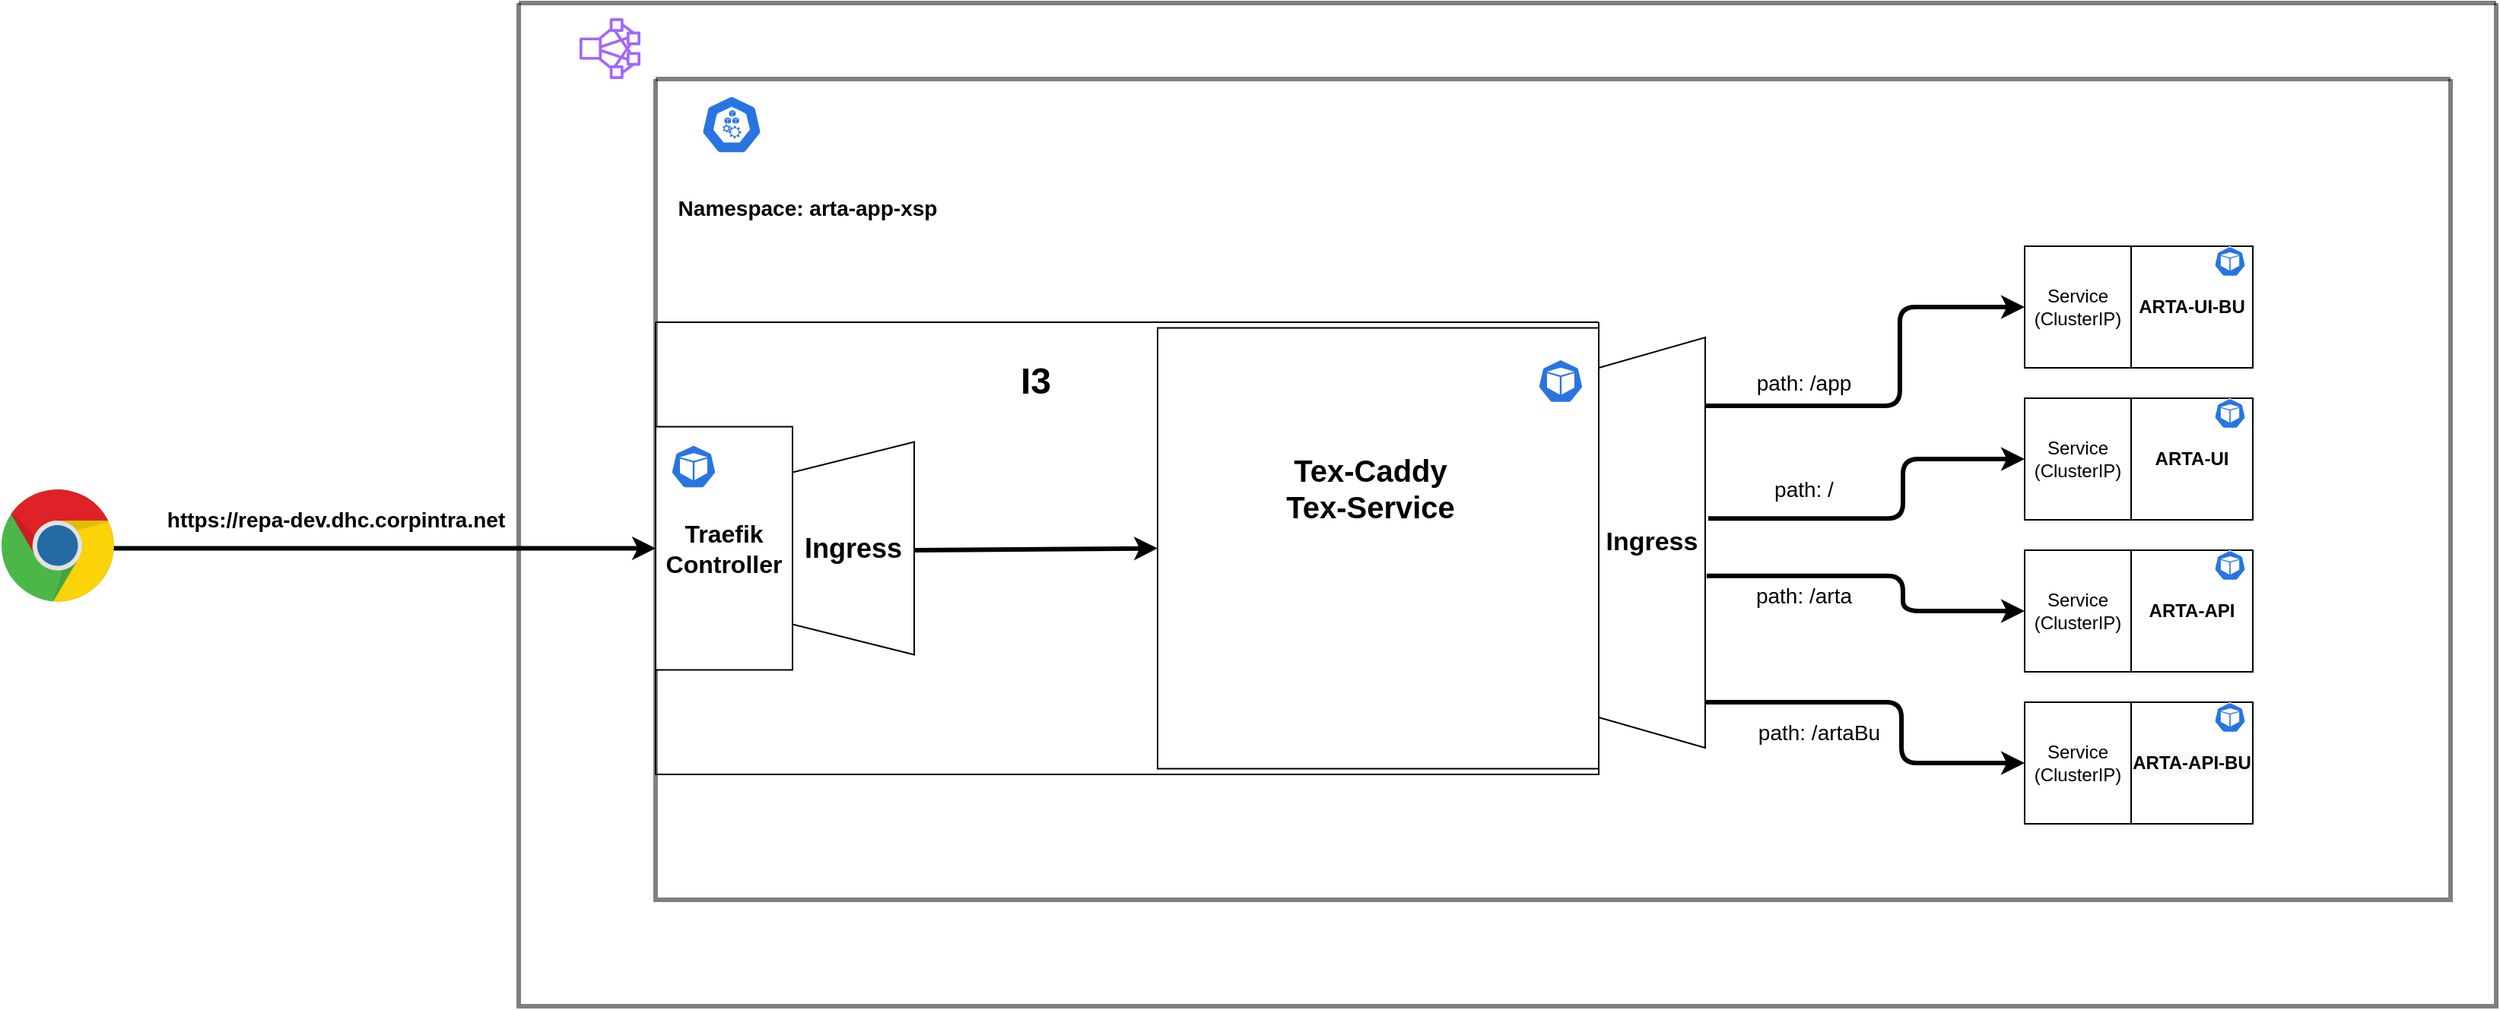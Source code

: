 <mxfile version="15.5.5" type="github" pages="2">
  <diagram id="NoRRGFk3xaIVJdIa8S_9" name="Page-1">
    <mxGraphModel dx="1955" dy="934" grid="1" gridSize="10" guides="1" tooltips="1" connect="1" arrows="1" fold="1" page="1" pageScale="1" pageWidth="1100" pageHeight="1700" math="0" shadow="0">
      <root>
        <mxCell id="KOQOTGZPTuCLEAgM73mw-0" />
        <mxCell id="KOQOTGZPTuCLEAgM73mw-1" parent="KOQOTGZPTuCLEAgM73mw-0" />
        <mxCell id="mtjGMdIXt-amCV8N5kMg-0" value="" style="swimlane;startSize=0;strokeWidth=3;opacity=50;" parent="KOQOTGZPTuCLEAgM73mw-1" vertex="1">
          <mxGeometry x="530" y="820" width="1300" height="660" as="geometry">
            <mxRectangle x="320" y="-30" width="50" height="40" as="alternateBounds" />
          </mxGeometry>
        </mxCell>
        <mxCell id="mtjGMdIXt-amCV8N5kMg-1" value="POD" style="text;html=1;strokeColor=none;fillColor=none;align=center;verticalAlign=middle;whiteSpace=wrap;rounded=0;opacity=50;" parent="mtjGMdIXt-amCV8N5kMg-0" vertex="1">
          <mxGeometry x="1060" y="380" width="40" height="20" as="geometry" />
        </mxCell>
        <mxCell id="mtjGMdIXt-amCV8N5kMg-2" value="" style="swimlane;startSize=0;strokeWidth=3;opacity=50;" parent="mtjGMdIXt-amCV8N5kMg-0" vertex="1">
          <mxGeometry x="90" y="50" width="1180" height="540" as="geometry" />
        </mxCell>
        <mxCell id="mtjGMdIXt-amCV8N5kMg-3" value="&lt;b style=&quot;font-size: 17px&quot;&gt;&lt;span&gt;Ingress&lt;/span&gt;&lt;/b&gt;" style="shape=trapezoid;perimeter=trapezoidPerimeter;whiteSpace=wrap;html=1;fixedSize=1;direction=north;" parent="mtjGMdIXt-amCV8N5kMg-2" vertex="1">
          <mxGeometry x="620" y="170" width="70" height="270" as="geometry" />
        </mxCell>
        <mxCell id="mtjGMdIXt-amCV8N5kMg-4" value="&lt;b&gt;&lt;font style=&quot;font-size: 12px&quot;&gt;ARTA-UI&lt;/font&gt;&lt;/b&gt;" style="whiteSpace=wrap;html=1;aspect=fixed;" parent="mtjGMdIXt-amCV8N5kMg-2" vertex="1">
          <mxGeometry x="970" y="210" width="80" height="80" as="geometry" />
        </mxCell>
        <mxCell id="mtjGMdIXt-amCV8N5kMg-5" value="&lt;span&gt;Service&lt;/span&gt;&lt;br&gt;&lt;span&gt;(ClusterIP)&lt;/span&gt;" style="rounded=0;whiteSpace=wrap;html=1;" parent="mtjGMdIXt-amCV8N5kMg-2" vertex="1">
          <mxGeometry x="900" y="210" width="70" height="80" as="geometry" />
        </mxCell>
        <mxCell id="mtjGMdIXt-amCV8N5kMg-6" value="Service&lt;br&gt;(ClusterIP)" style="rounded=0;whiteSpace=wrap;html=1;" parent="mtjGMdIXt-amCV8N5kMg-2" vertex="1">
          <mxGeometry x="900" y="310" width="70" height="80" as="geometry" />
        </mxCell>
        <mxCell id="mtjGMdIXt-amCV8N5kMg-8" value="" style="edgeStyle=elbowEdgeStyle;elbow=horizontal;endArrow=classic;html=1;strokeWidth=3;entryX=0;entryY=0.5;entryDx=0;entryDy=0;exitX=0.419;exitY=1.014;exitDx=0;exitDy=0;exitPerimeter=0;" parent="mtjGMdIXt-amCV8N5kMg-2" source="mtjGMdIXt-amCV8N5kMg-3" target="mtjGMdIXt-amCV8N5kMg-6" edge="1">
          <mxGeometry width="50" height="50" relative="1" as="geometry">
            <mxPoint x="190" y="310" as="sourcePoint" />
            <mxPoint x="190" y="270" as="targetPoint" />
            <Array as="points">
              <mxPoint x="820" y="340" />
            </Array>
          </mxGeometry>
        </mxCell>
        <mxCell id="mtjGMdIXt-amCV8N5kMg-9" value="" style="edgeStyle=elbowEdgeStyle;elbow=horizontal;endArrow=classic;html=1;strokeWidth=3;entryX=0;entryY=0.5;entryDx=0;entryDy=0;exitX=0.559;exitY=1.029;exitDx=0;exitDy=0;exitPerimeter=0;" parent="mtjGMdIXt-amCV8N5kMg-2" source="mtjGMdIXt-amCV8N5kMg-3" target="mtjGMdIXt-amCV8N5kMg-5" edge="1">
          <mxGeometry width="50" height="50" relative="1" as="geometry">
            <mxPoint x="-290" y="250" as="sourcePoint" />
            <mxPoint x="-240" y="200" as="targetPoint" />
            <Array as="points">
              <mxPoint x="820" y="210" />
            </Array>
          </mxGeometry>
        </mxCell>
        <mxCell id="mtjGMdIXt-amCV8N5kMg-15" value="&lt;font style=&quot;font-size: 14px&quot;&gt;&lt;b&gt;Namespace: arta-app-xsp&lt;/b&gt;&lt;/font&gt;" style="text;html=1;strokeColor=none;fillColor=none;align=center;verticalAlign=middle;whiteSpace=wrap;rounded=0;" parent="mtjGMdIXt-amCV8N5kMg-2" vertex="1">
          <mxGeometry x="-10" y="70" width="220" height="30" as="geometry" />
        </mxCell>
        <mxCell id="mtjGMdIXt-amCV8N5kMg-22" value="" style="html=1;dashed=0;whitespace=wrap;fillColor=#2875E2;strokeColor=#ffffff;points=[[0.005,0.63,0],[0.1,0.2,0],[0.9,0.2,0],[0.5,0,0],[0.995,0.63,0],[0.72,0.99,0],[0.5,1,0],[0.28,0.99,0]];shape=mxgraph.kubernetes.icon;prIcon=node" parent="mtjGMdIXt-amCV8N5kMg-2" vertex="1">
          <mxGeometry x="30" y="10" width="40" height="40" as="geometry" />
        </mxCell>
        <mxCell id="mtjGMdIXt-amCV8N5kMg-24" value="&lt;font style=&quot;font-size: 14px&quot;&gt;path: /arta&lt;/font&gt;" style="text;html=1;strokeColor=none;fillColor=none;align=center;verticalAlign=middle;whiteSpace=wrap;rounded=0;" parent="mtjGMdIXt-amCV8N5kMg-2" vertex="1">
          <mxGeometry x="720" y="330" width="70" height="20" as="geometry" />
        </mxCell>
        <mxCell id="mtjGMdIXt-amCV8N5kMg-26" value="&lt;font style=&quot;font-size: 14px&quot;&gt;path: /&lt;/font&gt;" style="text;html=1;strokeColor=none;fillColor=none;align=center;verticalAlign=middle;whiteSpace=wrap;rounded=0;" parent="mtjGMdIXt-amCV8N5kMg-2" vertex="1">
          <mxGeometry x="720" y="260" width="70" height="20" as="geometry" />
        </mxCell>
        <mxCell id="mtjGMdIXt-amCV8N5kMg-7" value="&lt;b&gt;&lt;font style=&quot;font-size: 12px&quot;&gt;ARTA-API&lt;/font&gt;&lt;/b&gt;" style="whiteSpace=wrap;html=1;aspect=fixed;" parent="mtjGMdIXt-amCV8N5kMg-2" vertex="1">
          <mxGeometry x="970" y="310" width="80" height="80" as="geometry" />
        </mxCell>
        <mxCell id="NjgUl1H5gCtT-oJemDtV-1" value="&lt;b&gt;&lt;font style=&quot;font-size: 12px&quot;&gt;ARTA-UI-BU&lt;/font&gt;&lt;/b&gt;" style="whiteSpace=wrap;html=1;aspect=fixed;" vertex="1" parent="mtjGMdIXt-amCV8N5kMg-2">
          <mxGeometry x="970" y="110" width="80" height="80" as="geometry" />
        </mxCell>
        <mxCell id="NjgUl1H5gCtT-oJemDtV-2" value="&lt;b style=&quot;color: rgb(0 , 0 , 0) ; font-family: &amp;#34;helvetica&amp;#34; ; font-size: 12px ; font-style: normal ; letter-spacing: normal ; text-align: center ; text-indent: 0px ; text-transform: none ; word-spacing: 0px ; background-color: rgb(248 , 249 , 250)&quot;&gt;&lt;font style=&quot;font-size: 12px&quot;&gt;ARTA-API-BU&lt;/font&gt;&lt;/b&gt;" style="whiteSpace=wrap;html=1;aspect=fixed;" vertex="1" parent="mtjGMdIXt-amCV8N5kMg-2">
          <mxGeometry x="970" y="410" width="80" height="80" as="geometry" />
        </mxCell>
        <mxCell id="NjgUl1H5gCtT-oJemDtV-3" value="&lt;span&gt;Service&lt;/span&gt;&lt;br&gt;&lt;span&gt;(ClusterIP)&lt;/span&gt;" style="rounded=0;whiteSpace=wrap;html=1;" vertex="1" parent="mtjGMdIXt-amCV8N5kMg-2">
          <mxGeometry x="900" y="110" width="70" height="80" as="geometry" />
        </mxCell>
        <mxCell id="NjgUl1H5gCtT-oJemDtV-4" value="&lt;span&gt;Service&lt;/span&gt;&lt;br&gt;&lt;span&gt;(ClusterIP)&lt;/span&gt;" style="rounded=0;whiteSpace=wrap;html=1;" vertex="1" parent="mtjGMdIXt-amCV8N5kMg-2">
          <mxGeometry x="900" y="410" width="70" height="80" as="geometry" />
        </mxCell>
        <mxCell id="NjgUl1H5gCtT-oJemDtV-5" value="" style="edgeStyle=elbowEdgeStyle;elbow=horizontal;endArrow=classic;html=1;strokeWidth=3;entryX=0;entryY=0.5;entryDx=0;entryDy=0;exitX=0.419;exitY=1.014;exitDx=0;exitDy=0;exitPerimeter=0;" edge="1" parent="mtjGMdIXt-amCV8N5kMg-2" target="NjgUl1H5gCtT-oJemDtV-4">
          <mxGeometry width="50" height="50" relative="1" as="geometry">
            <mxPoint x="690" y="410" as="sourcePoint" />
            <mxPoint x="899.02" y="433.13" as="targetPoint" />
            <Array as="points">
              <mxPoint x="819.02" y="423.13" />
            </Array>
          </mxGeometry>
        </mxCell>
        <mxCell id="NjgUl1H5gCtT-oJemDtV-6" value="" style="edgeStyle=elbowEdgeStyle;elbow=horizontal;endArrow=classic;html=1;strokeWidth=3;entryX=0;entryY=0.5;entryDx=0;entryDy=0;exitX=0.559;exitY=1.029;exitDx=0;exitDy=0;exitPerimeter=0;" edge="1" parent="mtjGMdIXt-amCV8N5kMg-2" target="NjgUl1H5gCtT-oJemDtV-3">
          <mxGeometry width="50" height="50" relative="1" as="geometry">
            <mxPoint x="690.0" y="215.0" as="sourcePoint" />
            <mxPoint x="897.97" y="175.93" as="targetPoint" />
            <Array as="points">
              <mxPoint x="817.97" y="135.93" />
            </Array>
          </mxGeometry>
        </mxCell>
        <mxCell id="NjgUl1H5gCtT-oJemDtV-7" value="&lt;font style=&quot;font-size: 14px&quot;&gt;path: /artaBu&lt;/font&gt;" style="text;html=1;strokeColor=none;fillColor=none;align=center;verticalAlign=middle;whiteSpace=wrap;rounded=0;" vertex="1" parent="mtjGMdIXt-amCV8N5kMg-2">
          <mxGeometry x="720" y="420" width="90" height="20" as="geometry" />
        </mxCell>
        <mxCell id="NjgUl1H5gCtT-oJemDtV-8" value="&lt;font style=&quot;font-size: 14px&quot;&gt;path: /app&lt;/font&gt;" style="text;html=1;strokeColor=none;fillColor=none;align=center;verticalAlign=middle;whiteSpace=wrap;rounded=0;" vertex="1" parent="mtjGMdIXt-amCV8N5kMg-2">
          <mxGeometry x="720" y="190" width="70" height="20" as="geometry" />
        </mxCell>
        <mxCell id="cKWAdf0OwSLiy0gp7rAb-0" value="" style="swimlane;startSize=0;" parent="mtjGMdIXt-amCV8N5kMg-2" vertex="1">
          <mxGeometry y="160" width="620" height="297.5" as="geometry" />
        </mxCell>
        <mxCell id="mtjGMdIXt-amCV8N5kMg-16" value="&lt;font style=&quot;font-size: 24px&quot;&gt;&lt;b&gt;I3&lt;/b&gt;&lt;/font&gt;" style="text;html=1;strokeColor=none;fillColor=none;align=center;verticalAlign=middle;whiteSpace=wrap;rounded=0;" parent="cKWAdf0OwSLiy0gp7rAb-0" vertex="1">
          <mxGeometry x="190" y="3.75" width="120" height="70" as="geometry" />
        </mxCell>
        <mxCell id="mtjGMdIXt-amCV8N5kMg-10" value="&lt;font size=&quot;3&quot;&gt;&lt;b&gt;Traefik Controller&lt;/b&gt;&lt;/font&gt;" style="rounded=0;whiteSpace=wrap;html=1;" parent="cKWAdf0OwSLiy0gp7rAb-0" vertex="1">
          <mxGeometry y="68.75" width="90" height="160" as="geometry" />
        </mxCell>
        <mxCell id="mtjGMdIXt-amCV8N5kMg-14" value="" style="endArrow=classic;html=1;exitX=0.5;exitY=1;exitDx=0;exitDy=0;strokeWidth=3;entryX=0;entryY=0.5;entryDx=0;entryDy=0;" parent="cKWAdf0OwSLiy0gp7rAb-0" target="NjgUl1H5gCtT-oJemDtV-9" edge="1">
          <mxGeometry width="50" height="50" relative="1" as="geometry">
            <mxPoint x="170" y="150" as="sourcePoint" />
            <mxPoint x="380" y="115" as="targetPoint" />
          </mxGeometry>
        </mxCell>
        <mxCell id="mtjGMdIXt-amCV8N5kMg-29" value="" style="html=1;dashed=0;whitespace=wrap;fillColor=#2875E2;strokeColor=#ffffff;points=[[0.005,0.63,0],[0.1,0.2,0],[0.9,0.2,0],[0.5,0,0],[0.995,0.63,0],[0.72,0.99,0],[0.5,1,0],[0.28,0.99,0]];shape=mxgraph.kubernetes.icon;prIcon=pod" parent="cKWAdf0OwSLiy0gp7rAb-0" vertex="1">
          <mxGeometry x="10" y="80" width="30" height="30" as="geometry" />
        </mxCell>
        <mxCell id="NjgUl1H5gCtT-oJemDtV-45" value="" style="shape=trapezoid;perimeter=trapezoidPerimeter;whiteSpace=wrap;html=1;fixedSize=1;direction=north;" vertex="1" parent="cKWAdf0OwSLiy0gp7rAb-0">
          <mxGeometry x="90" y="78.75" width="80" height="140" as="geometry" />
        </mxCell>
        <mxCell id="mtjGMdIXt-amCV8N5kMg-12" value="&lt;font style=&quot;font-size: 18px&quot;&gt;&lt;b&gt;Ingress&lt;/b&gt;&lt;/font&gt;" style="text;html=1;strokeColor=none;fillColor=none;align=center;verticalAlign=middle;whiteSpace=wrap;rounded=0;" parent="cKWAdf0OwSLiy0gp7rAb-0" vertex="1">
          <mxGeometry x="100" y="118.75" width="60" height="60" as="geometry" />
        </mxCell>
        <mxCell id="NjgUl1H5gCtT-oJemDtV-9" value="" style="whiteSpace=wrap;html=1;aspect=fixed;fontSize=12;" vertex="1" parent="cKWAdf0OwSLiy0gp7rAb-0">
          <mxGeometry x="330" y="3.75" width="290" height="290" as="geometry" />
        </mxCell>
        <mxCell id="cKWAdf0OwSLiy0gp7rAb-2" value="&lt;font style=&quot;font-size: 20px&quot;&gt;&lt;b&gt;Tex-Caddy&lt;br&gt;Tex-Service&lt;/b&gt;&lt;/font&gt;" style="text;html=1;strokeColor=none;fillColor=none;align=center;verticalAlign=middle;whiteSpace=wrap;rounded=0;" parent="cKWAdf0OwSLiy0gp7rAb-0" vertex="1">
          <mxGeometry x="370" y="78.75" width="200" height="60" as="geometry" />
        </mxCell>
        <mxCell id="mtjGMdIXt-amCV8N5kMg-23" value="" style="html=1;dashed=0;whitespace=wrap;fillColor=#2875E2;strokeColor=#ffffff;points=[[0.005,0.63,0],[0.1,0.2,0],[0.9,0.2,0],[0.5,0,0],[0.995,0.63,0],[0.72,0.99,0],[0.5,1,0],[0.28,0.99,0]];shape=mxgraph.kubernetes.icon;prIcon=pod" parent="cKWAdf0OwSLiy0gp7rAb-0" vertex="1">
          <mxGeometry x="580" y="23.75" width="30" height="30" as="geometry" />
        </mxCell>
        <mxCell id="NjgUl1H5gCtT-oJemDtV-56" value="" style="html=1;dashed=0;whitespace=wrap;fillColor=#2875E2;strokeColor=#ffffff;points=[[0.005,0.63,0],[0.1,0.2,0],[0.9,0.2,0],[0.5,0,0],[0.995,0.63,0],[0.72,0.99,0],[0.5,1,0],[0.28,0.99,0]];shape=mxgraph.kubernetes.icon;prIcon=pod" vertex="1" parent="mtjGMdIXt-amCV8N5kMg-2">
          <mxGeometry x="1020" y="110" width="30" height="20" as="geometry" />
        </mxCell>
        <mxCell id="NjgUl1H5gCtT-oJemDtV-57" value="" style="html=1;dashed=0;whitespace=wrap;fillColor=#2875E2;strokeColor=#ffffff;points=[[0.005,0.63,0],[0.1,0.2,0],[0.9,0.2,0],[0.5,0,0],[0.995,0.63,0],[0.72,0.99,0],[0.5,1,0],[0.28,0.99,0]];shape=mxgraph.kubernetes.icon;prIcon=pod" vertex="1" parent="mtjGMdIXt-amCV8N5kMg-2">
          <mxGeometry x="1020" y="210" width="30" height="20" as="geometry" />
        </mxCell>
        <mxCell id="NjgUl1H5gCtT-oJemDtV-58" value="" style="html=1;dashed=0;whitespace=wrap;fillColor=#2875E2;strokeColor=#ffffff;points=[[0.005,0.63,0],[0.1,0.2,0],[0.9,0.2,0],[0.5,0,0],[0.995,0.63,0],[0.72,0.99,0],[0.5,1,0],[0.28,0.99,0]];shape=mxgraph.kubernetes.icon;prIcon=pod" vertex="1" parent="mtjGMdIXt-amCV8N5kMg-2">
          <mxGeometry x="1020" y="310" width="30" height="20" as="geometry" />
        </mxCell>
        <mxCell id="NjgUl1H5gCtT-oJemDtV-59" value="" style="html=1;dashed=0;whitespace=wrap;fillColor=#2875E2;strokeColor=#ffffff;points=[[0.005,0.63,0],[0.1,0.2,0],[0.9,0.2,0],[0.5,0,0],[0.995,0.63,0],[0.72,0.99,0],[0.5,1,0],[0.28,0.99,0]];shape=mxgraph.kubernetes.icon;prIcon=pod" vertex="1" parent="mtjGMdIXt-amCV8N5kMg-2">
          <mxGeometry x="1020" y="410" width="30" height="20" as="geometry" />
        </mxCell>
        <mxCell id="mtjGMdIXt-amCV8N5kMg-25" value="" style="outlineConnect=0;fontColor=#232F3E;gradientColor=none;fillColor=#A166FF;strokeColor=none;dashed=0;verticalLabelPosition=bottom;verticalAlign=top;align=center;html=1;fontSize=12;fontStyle=0;aspect=fixed;pointerEvents=1;shape=mxgraph.aws4.cluster;direction=east;" parent="mtjGMdIXt-amCV8N5kMg-0" vertex="1">
          <mxGeometry x="40" y="10" width="40" height="40" as="geometry" />
        </mxCell>
        <mxCell id="mtjGMdIXt-amCV8N5kMg-30" value="" style="endArrow=classic;html=1;strokeWidth=3;exitX=1;exitY=0.5;exitDx=0;exitDy=0;exitPerimeter=0;entryX=0;entryY=0.5;entryDx=0;entryDy=0;" parent="KOQOTGZPTuCLEAgM73mw-1" target="mtjGMdIXt-amCV8N5kMg-10" edge="1">
          <mxGeometry width="50" height="50" relative="1" as="geometry">
            <mxPoint x="260" y="1178.75" as="sourcePoint" />
            <mxPoint x="1020" y="1070" as="targetPoint" />
          </mxGeometry>
        </mxCell>
        <mxCell id="mtjGMdIXt-amCV8N5kMg-31" value="&lt;font style=&quot;font-size: 14px&quot;&gt;&lt;b&gt;https://repa-dev.dhc.corpintra.net&lt;/b&gt;&lt;/font&gt;" style="text;html=1;strokeColor=none;fillColor=none;align=center;verticalAlign=middle;whiteSpace=wrap;rounded=0;" parent="KOQOTGZPTuCLEAgM73mw-1" vertex="1">
          <mxGeometry x="290" y="1150" width="240" height="20" as="geometry" />
        </mxCell>
        <mxCell id="NjgUl1H5gCtT-oJemDtV-65" value="" style="dashed=0;outlineConnect=0;html=1;align=center;labelPosition=center;verticalLabelPosition=bottom;verticalAlign=top;shape=mxgraph.weblogos.chrome;fontSize=20;" vertex="1" parent="KOQOTGZPTuCLEAgM73mw-1">
          <mxGeometry x="190.0" y="1140" width="74.8" height="75.4" as="geometry" />
        </mxCell>
      </root>
    </mxGraphModel>
  </diagram>
  <diagram id="1jyIMcwEd9O6wa1LE35C" name="Page-2">
    <mxGraphModel dx="1422" dy="794" grid="1" gridSize="10" guides="1" tooltips="1" connect="1" arrows="1" fold="1" page="1" pageScale="1" pageWidth="1100" pageHeight="1700" math="0" shadow="0">
      <root>
        <mxCell id="kn5HvT4rMzMJ4DFRqKDS-0" />
        <mxCell id="kn5HvT4rMzMJ4DFRqKDS-1" parent="kn5HvT4rMzMJ4DFRqKDS-0" />
      </root>
    </mxGraphModel>
  </diagram>
</mxfile>
